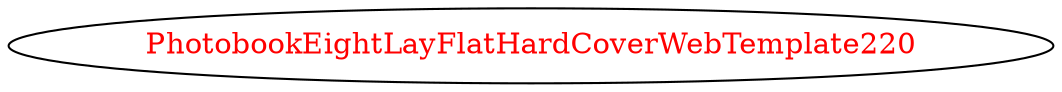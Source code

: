 digraph dependencyGraph {
 concentrate=true;
 ranksep="2.0";
 rankdir="LR"; 
 splines="ortho";
"PhotobookEightLayFlatHardCoverWebTemplate220" [fontcolor="red"];
}
